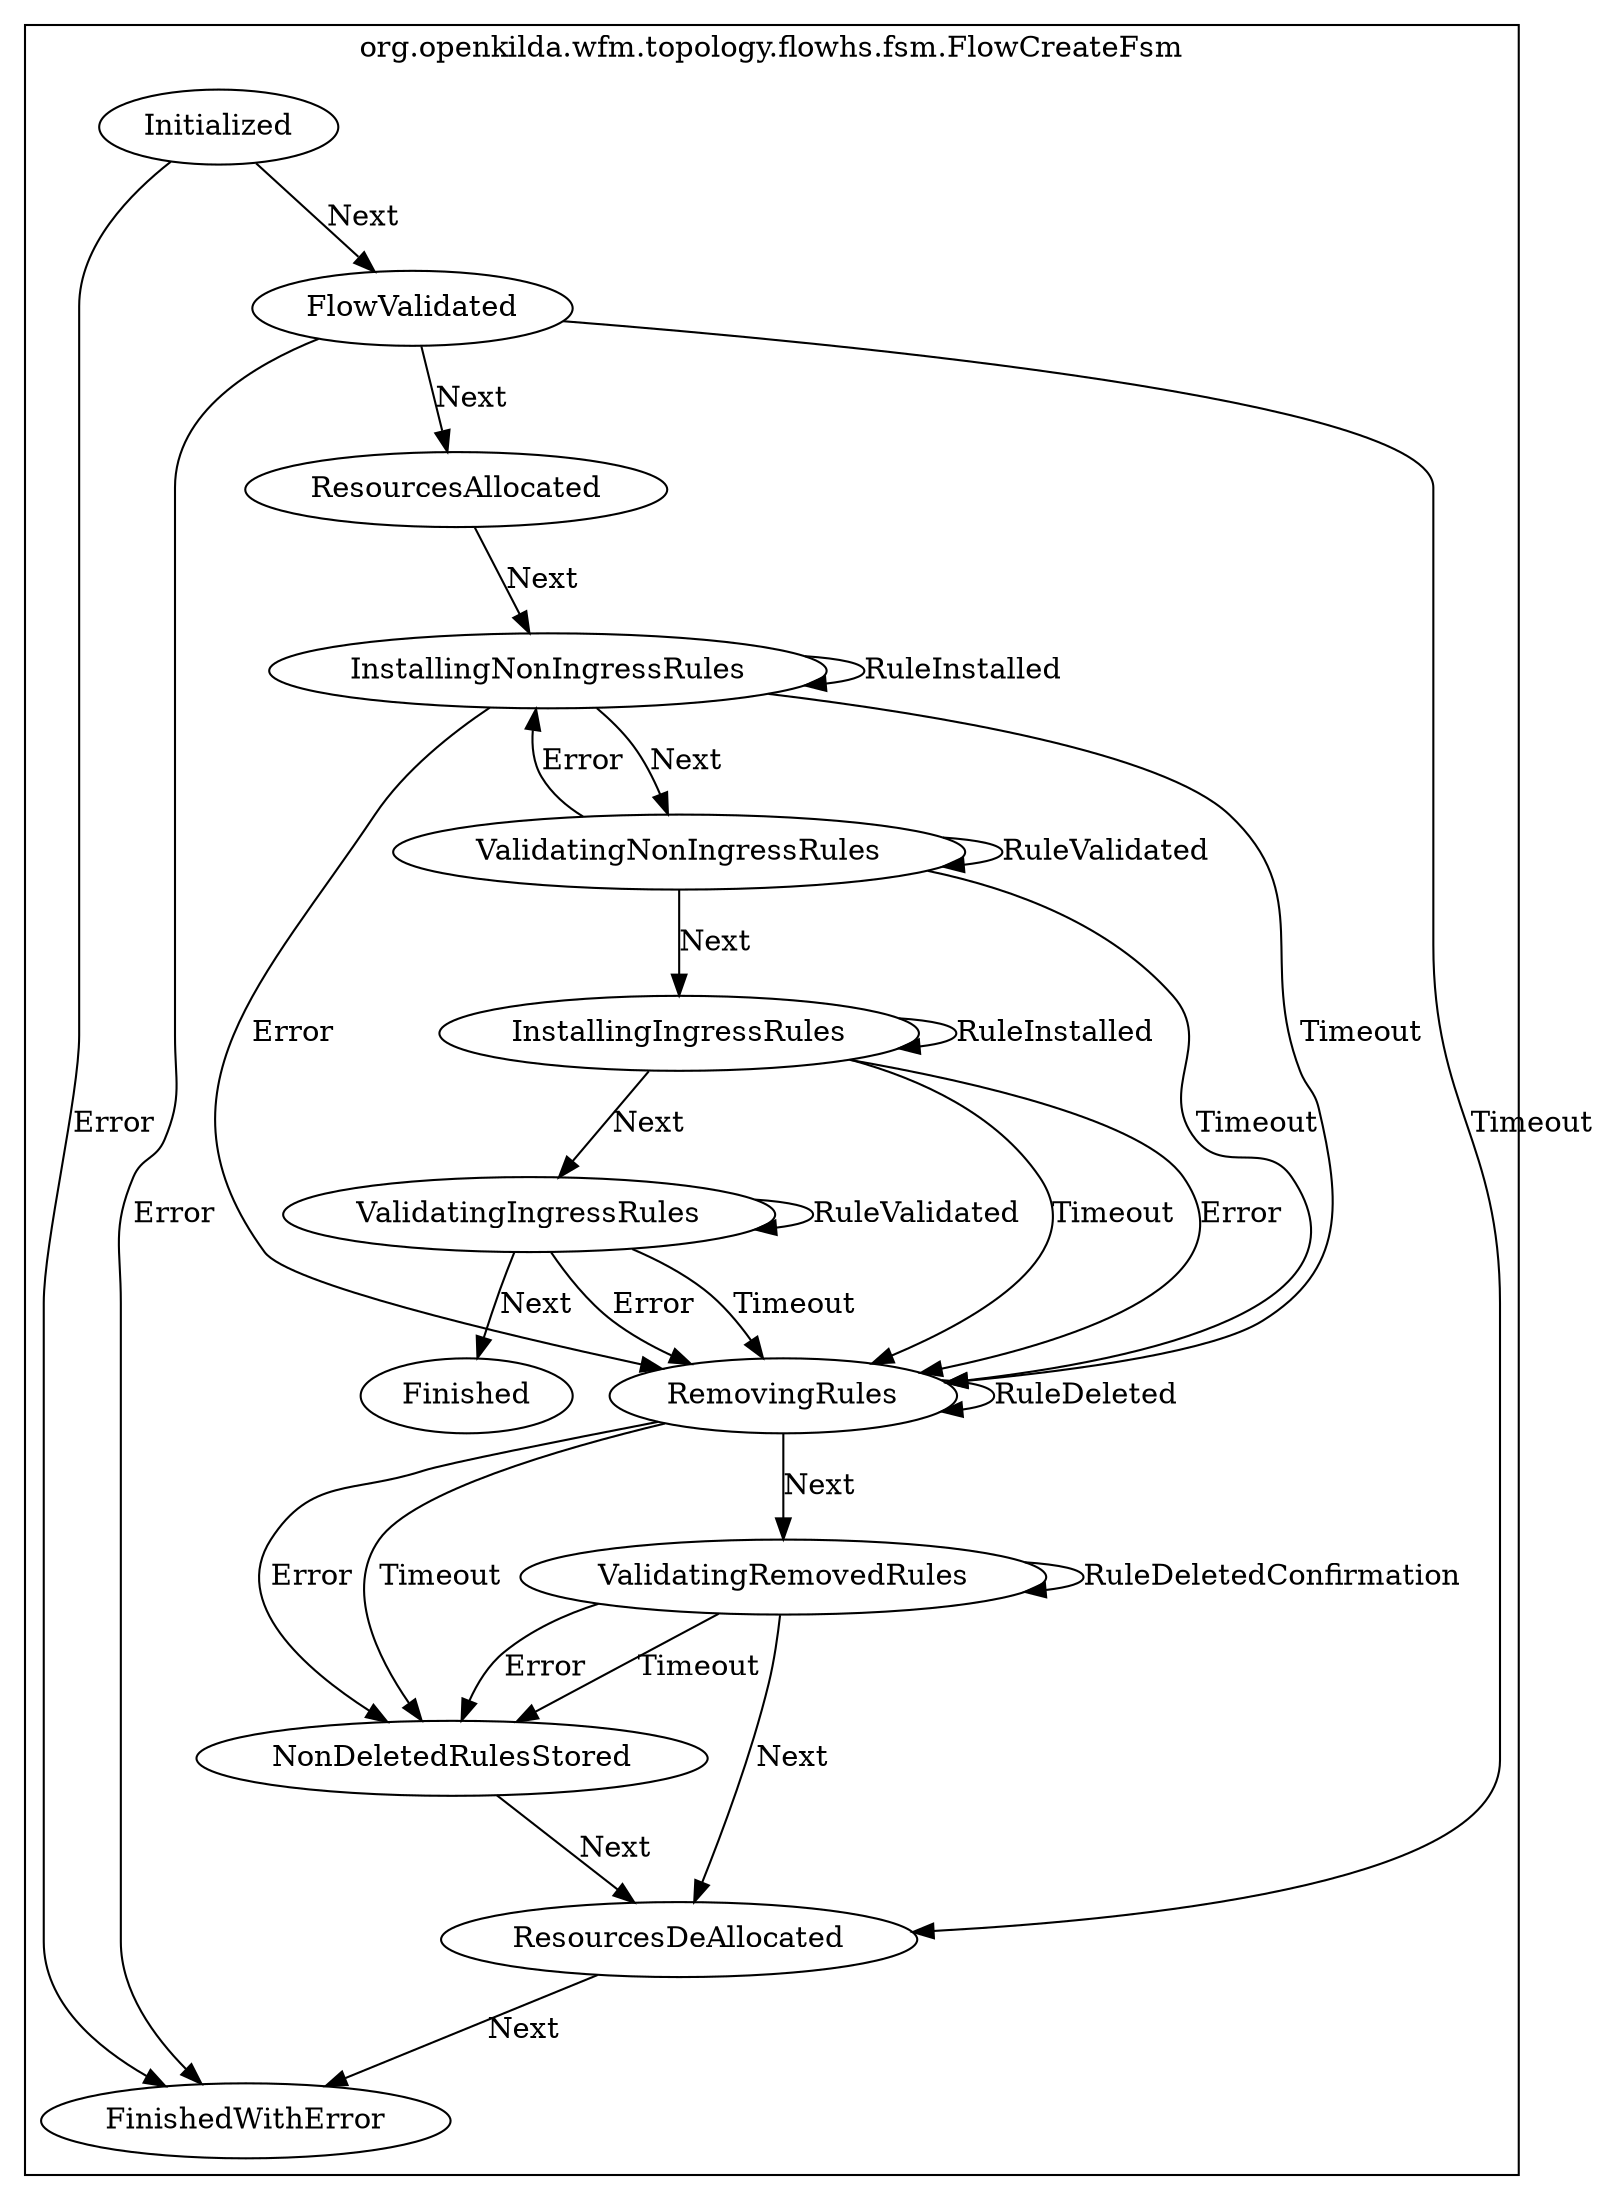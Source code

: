 digraph {
compound=true;
subgraph cluster_StateMachine {
label="org.openkilda.wfm.topology.flowhs.fsm.FlowCreateFsm";
NonDeletedRulesStored [label="NonDeletedRulesStored"];
InstallingNonIngressRules [label="InstallingNonIngressRules"];
FinishedWithError [label="FinishedWithError"];
Initialized [label="Initialized"];
InstallingIngressRules [label="InstallingIngressRules"];
RemovingRules [label="RemovingRules"];
ValidatingIngressRules [label="ValidatingIngressRules"];
ResourcesAllocated [label="ResourcesAllocated"];
ResourcesDeAllocated [label="ResourcesDeAllocated"];
ValidatingRemovedRules [label="ValidatingRemovedRules"];
FlowValidated [label="FlowValidated"];
ValidatingNonIngressRules [label="ValidatingNonIngressRules"];
Finished [label="Finished"];

NonDeletedRulesStored -> ResourcesDeAllocated [ label="Next"];
InstallingNonIngressRules -> InstallingNonIngressRules [ label="RuleInstalled"];
InstallingNonIngressRules -> ValidatingNonIngressRules [ label="Next"];
InstallingNonIngressRules -> RemovingRules [ label="Timeout"];
InstallingNonIngressRules -> RemovingRules [ label="Error"];
Initialized -> FlowValidated [ label="Next"];
Initialized -> FinishedWithError [ label="Error"];
InstallingIngressRules -> InstallingIngressRules [ label="RuleInstalled"];
InstallingIngressRules -> ValidatingIngressRules [ label="Next"];
InstallingIngressRules -> RemovingRules [ label="Timeout"];
InstallingIngressRules -> RemovingRules [ label="Error"];
RemovingRules -> RemovingRules [ label="RuleDeleted"];
RemovingRules -> ValidatingRemovedRules [ label="Next"];
RemovingRules -> NonDeletedRulesStored [ label="Timeout"];
RemovingRules -> NonDeletedRulesStored [ label="Error"];
ValidatingIngressRules -> ValidatingIngressRules [ label="RuleValidated"];
ValidatingIngressRules -> Finished [ label="Next"];
ValidatingIngressRules -> RemovingRules [ label="Timeout"];
ValidatingIngressRules -> RemovingRules [ label="Error"];
ResourcesAllocated -> InstallingNonIngressRules [ label="Next"];
ResourcesDeAllocated -> FinishedWithError [ label="Next"];
ValidatingRemovedRules -> ValidatingRemovedRules [ label="RuleDeletedConfirmation"];
ValidatingRemovedRules -> ResourcesDeAllocated [ label="Next"];
ValidatingRemovedRules -> NonDeletedRulesStored [ label="Timeout"];
ValidatingRemovedRules -> NonDeletedRulesStored [ label="Error"];
FlowValidated -> ResourcesAllocated [ label="Next"];
FlowValidated -> ResourcesDeAllocated [ label="Timeout"];
FlowValidated -> FinishedWithError [ label="Error"];
ValidatingNonIngressRules -> ValidatingNonIngressRules [ label="RuleValidated"];
ValidatingNonIngressRules -> InstallingIngressRules [ label="Next"];
ValidatingNonIngressRules -> RemovingRules [ label="Timeout"];
ValidatingNonIngressRules -> InstallingNonIngressRules [ label="Error"];}}
